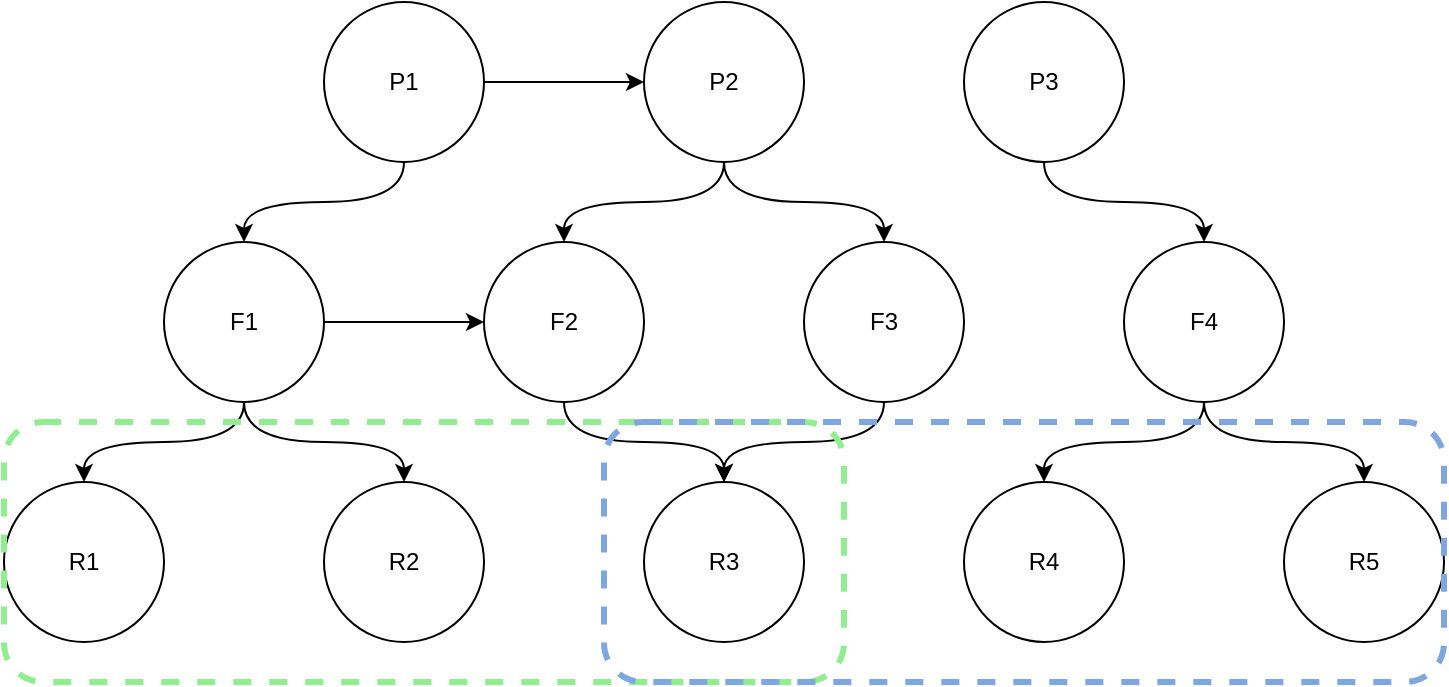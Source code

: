 <mxfile version="24.2.5" type="device">
  <diagram name="Страница — 1" id="jOL0V9_98_VA3SXIEqeB">
    <mxGraphModel dx="1696" dy="674" grid="1" gridSize="10" guides="1" tooltips="1" connect="1" arrows="1" fold="1" page="1" pageScale="1" pageWidth="827" pageHeight="1169" math="0" shadow="0">
      <root>
        <mxCell id="0" />
        <mxCell id="1" parent="0" />
        <mxCell id="9Aqn5WI3FmJwutXakzRW-1" value="R1" style="ellipse;whiteSpace=wrap;html=1;aspect=fixed;" parent="1" vertex="1">
          <mxGeometry y="280" width="80" height="80" as="geometry" />
        </mxCell>
        <mxCell id="9Aqn5WI3FmJwutXakzRW-2" value="R2" style="ellipse;whiteSpace=wrap;html=1;aspect=fixed;" parent="1" vertex="1">
          <mxGeometry x="160" y="280" width="80" height="80" as="geometry" />
        </mxCell>
        <mxCell id="9Aqn5WI3FmJwutXakzRW-3" value="R3" style="ellipse;whiteSpace=wrap;html=1;aspect=fixed;" parent="1" vertex="1">
          <mxGeometry x="320" y="280" width="80" height="80" as="geometry" />
        </mxCell>
        <mxCell id="9Aqn5WI3FmJwutXakzRW-4" value="R4" style="ellipse;whiteSpace=wrap;html=1;aspect=fixed;" parent="1" vertex="1">
          <mxGeometry x="480" y="280" width="80" height="80" as="geometry" />
        </mxCell>
        <mxCell id="9Aqn5WI3FmJwutXakzRW-5" value="R5" style="ellipse;whiteSpace=wrap;html=1;aspect=fixed;" parent="1" vertex="1">
          <mxGeometry x="640" y="280" width="80" height="80" as="geometry" />
        </mxCell>
        <mxCell id="9Aqn5WI3FmJwutXakzRW-15" style="edgeStyle=orthogonalEdgeStyle;curved=1;rounded=0;orthogonalLoop=1;jettySize=auto;html=1;exitX=0.5;exitY=1;exitDx=0;exitDy=0;entryX=0.5;entryY=0;entryDx=0;entryDy=0;" parent="1" source="9Aqn5WI3FmJwutXakzRW-6" target="9Aqn5WI3FmJwutXakzRW-1" edge="1">
          <mxGeometry relative="1" as="geometry" />
        </mxCell>
        <mxCell id="9Aqn5WI3FmJwutXakzRW-16" style="edgeStyle=orthogonalEdgeStyle;curved=1;rounded=0;orthogonalLoop=1;jettySize=auto;html=1;exitX=0.5;exitY=1;exitDx=0;exitDy=0;entryX=0.5;entryY=0;entryDx=0;entryDy=0;" parent="1" source="9Aqn5WI3FmJwutXakzRW-6" target="9Aqn5WI3FmJwutXakzRW-2" edge="1">
          <mxGeometry relative="1" as="geometry" />
        </mxCell>
        <mxCell id="9Aqn5WI3FmJwutXakzRW-17" style="edgeStyle=orthogonalEdgeStyle;curved=1;rounded=0;orthogonalLoop=1;jettySize=auto;html=1;exitX=1;exitY=0.5;exitDx=0;exitDy=0;entryX=0;entryY=0.5;entryDx=0;entryDy=0;" parent="1" source="9Aqn5WI3FmJwutXakzRW-6" target="9Aqn5WI3FmJwutXakzRW-7" edge="1">
          <mxGeometry relative="1" as="geometry" />
        </mxCell>
        <mxCell id="9Aqn5WI3FmJwutXakzRW-6" value="F1" style="ellipse;whiteSpace=wrap;html=1;aspect=fixed;" parent="1" vertex="1">
          <mxGeometry x="80" y="160" width="80" height="80" as="geometry" />
        </mxCell>
        <mxCell id="9Aqn5WI3FmJwutXakzRW-21" style="edgeStyle=orthogonalEdgeStyle;curved=1;rounded=0;orthogonalLoop=1;jettySize=auto;html=1;exitX=0.5;exitY=1;exitDx=0;exitDy=0;entryX=0.5;entryY=0;entryDx=0;entryDy=0;" parent="1" source="9Aqn5WI3FmJwutXakzRW-7" target="9Aqn5WI3FmJwutXakzRW-3" edge="1">
          <mxGeometry relative="1" as="geometry" />
        </mxCell>
        <mxCell id="9Aqn5WI3FmJwutXakzRW-7" value="F2" style="ellipse;whiteSpace=wrap;html=1;aspect=fixed;" parent="1" vertex="1">
          <mxGeometry x="240" y="160" width="80" height="80" as="geometry" />
        </mxCell>
        <mxCell id="9Aqn5WI3FmJwutXakzRW-22" style="edgeStyle=orthogonalEdgeStyle;curved=1;rounded=0;orthogonalLoop=1;jettySize=auto;html=1;exitX=0.5;exitY=1;exitDx=0;exitDy=0;entryX=0.5;entryY=0;entryDx=0;entryDy=0;" parent="1" source="9Aqn5WI3FmJwutXakzRW-8" target="9Aqn5WI3FmJwutXakzRW-3" edge="1">
          <mxGeometry relative="1" as="geometry" />
        </mxCell>
        <mxCell id="9Aqn5WI3FmJwutXakzRW-8" value="F3" style="ellipse;whiteSpace=wrap;html=1;aspect=fixed;" parent="1" vertex="1">
          <mxGeometry x="400" y="160" width="80" height="80" as="geometry" />
        </mxCell>
        <mxCell id="9Aqn5WI3FmJwutXakzRW-24" style="edgeStyle=orthogonalEdgeStyle;curved=1;rounded=0;orthogonalLoop=1;jettySize=auto;html=1;exitX=0.5;exitY=1;exitDx=0;exitDy=0;entryX=0.5;entryY=0;entryDx=0;entryDy=0;" parent="1" source="9Aqn5WI3FmJwutXakzRW-9" target="9Aqn5WI3FmJwutXakzRW-4" edge="1">
          <mxGeometry relative="1" as="geometry" />
        </mxCell>
        <mxCell id="9Aqn5WI3FmJwutXakzRW-25" style="edgeStyle=orthogonalEdgeStyle;curved=1;rounded=0;orthogonalLoop=1;jettySize=auto;html=1;exitX=0.5;exitY=1;exitDx=0;exitDy=0;entryX=0.5;entryY=0;entryDx=0;entryDy=0;" parent="1" source="9Aqn5WI3FmJwutXakzRW-9" target="9Aqn5WI3FmJwutXakzRW-5" edge="1">
          <mxGeometry relative="1" as="geometry" />
        </mxCell>
        <mxCell id="9Aqn5WI3FmJwutXakzRW-9" value="F4" style="ellipse;whiteSpace=wrap;html=1;aspect=fixed;" parent="1" vertex="1">
          <mxGeometry x="560" y="160" width="80" height="80" as="geometry" />
        </mxCell>
        <mxCell id="9Aqn5WI3FmJwutXakzRW-14" style="edgeStyle=orthogonalEdgeStyle;curved=1;rounded=0;orthogonalLoop=1;jettySize=auto;html=1;exitX=0.5;exitY=1;exitDx=0;exitDy=0;entryX=0.5;entryY=0;entryDx=0;entryDy=0;" parent="1" source="9Aqn5WI3FmJwutXakzRW-10" target="9Aqn5WI3FmJwutXakzRW-6" edge="1">
          <mxGeometry relative="1" as="geometry" />
        </mxCell>
        <mxCell id="9Aqn5WI3FmJwutXakzRW-18" style="edgeStyle=orthogonalEdgeStyle;curved=1;rounded=0;orthogonalLoop=1;jettySize=auto;html=1;exitX=1;exitY=0.5;exitDx=0;exitDy=0;entryX=0;entryY=0.5;entryDx=0;entryDy=0;" parent="1" source="9Aqn5WI3FmJwutXakzRW-10" target="9Aqn5WI3FmJwutXakzRW-11" edge="1">
          <mxGeometry relative="1" as="geometry" />
        </mxCell>
        <mxCell id="9Aqn5WI3FmJwutXakzRW-10" value="P1" style="ellipse;whiteSpace=wrap;html=1;aspect=fixed;" parent="1" vertex="1">
          <mxGeometry x="160" y="40" width="80" height="80" as="geometry" />
        </mxCell>
        <mxCell id="9Aqn5WI3FmJwutXakzRW-19" style="edgeStyle=orthogonalEdgeStyle;curved=1;rounded=0;orthogonalLoop=1;jettySize=auto;html=1;exitX=0.5;exitY=1;exitDx=0;exitDy=0;entryX=0.5;entryY=0;entryDx=0;entryDy=0;" parent="1" source="9Aqn5WI3FmJwutXakzRW-11" target="9Aqn5WI3FmJwutXakzRW-7" edge="1">
          <mxGeometry relative="1" as="geometry" />
        </mxCell>
        <mxCell id="9Aqn5WI3FmJwutXakzRW-20" style="edgeStyle=orthogonalEdgeStyle;curved=1;rounded=0;orthogonalLoop=1;jettySize=auto;html=1;exitX=0.5;exitY=1;exitDx=0;exitDy=0;entryX=0.5;entryY=0;entryDx=0;entryDy=0;" parent="1" source="9Aqn5WI3FmJwutXakzRW-11" target="9Aqn5WI3FmJwutXakzRW-8" edge="1">
          <mxGeometry relative="1" as="geometry" />
        </mxCell>
        <mxCell id="9Aqn5WI3FmJwutXakzRW-11" value="P2" style="ellipse;whiteSpace=wrap;html=1;aspect=fixed;" parent="1" vertex="1">
          <mxGeometry x="320" y="40" width="80" height="80" as="geometry" />
        </mxCell>
        <mxCell id="9Aqn5WI3FmJwutXakzRW-23" style="edgeStyle=orthogonalEdgeStyle;curved=1;rounded=0;orthogonalLoop=1;jettySize=auto;html=1;exitX=0.5;exitY=1;exitDx=0;exitDy=0;entryX=0.5;entryY=0;entryDx=0;entryDy=0;" parent="1" source="9Aqn5WI3FmJwutXakzRW-12" target="9Aqn5WI3FmJwutXakzRW-9" edge="1">
          <mxGeometry relative="1" as="geometry" />
        </mxCell>
        <mxCell id="9Aqn5WI3FmJwutXakzRW-12" value="P3" style="ellipse;whiteSpace=wrap;html=1;aspect=fixed;" parent="1" vertex="1">
          <mxGeometry x="480" y="40" width="80" height="80" as="geometry" />
        </mxCell>
        <mxCell id="erkz7efLtxom7SQjjS0--2" value="" style="rounded=1;whiteSpace=wrap;html=1;fillColor=none;dashed=1;strokeWidth=3;strokeColor=#90EE90;" vertex="1" parent="1">
          <mxGeometry y="250" width="420" height="130" as="geometry" />
        </mxCell>
        <mxCell id="erkz7efLtxom7SQjjS0--3" value="" style="rounded=1;whiteSpace=wrap;html=1;fillColor=none;dashed=1;strokeWidth=3;strokeColor=#7EA6E0;" vertex="1" parent="1">
          <mxGeometry x="300" y="250" width="420" height="130" as="geometry" />
        </mxCell>
      </root>
    </mxGraphModel>
  </diagram>
</mxfile>
